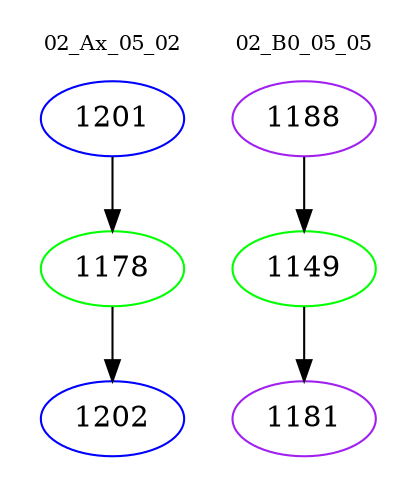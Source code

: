 digraph{
subgraph cluster_0 {
color = white
label = "02_Ax_05_02";
fontsize=10;
T0_1201 [label="1201", color="blue"]
T0_1201 -> T0_1178 [color="black"]
T0_1178 [label="1178", color="green"]
T0_1178 -> T0_1202 [color="black"]
T0_1202 [label="1202", color="blue"]
}
subgraph cluster_1 {
color = white
label = "02_B0_05_05";
fontsize=10;
T1_1188 [label="1188", color="purple"]
T1_1188 -> T1_1149 [color="black"]
T1_1149 [label="1149", color="green"]
T1_1149 -> T1_1181 [color="black"]
T1_1181 [label="1181", color="purple"]
}
}
